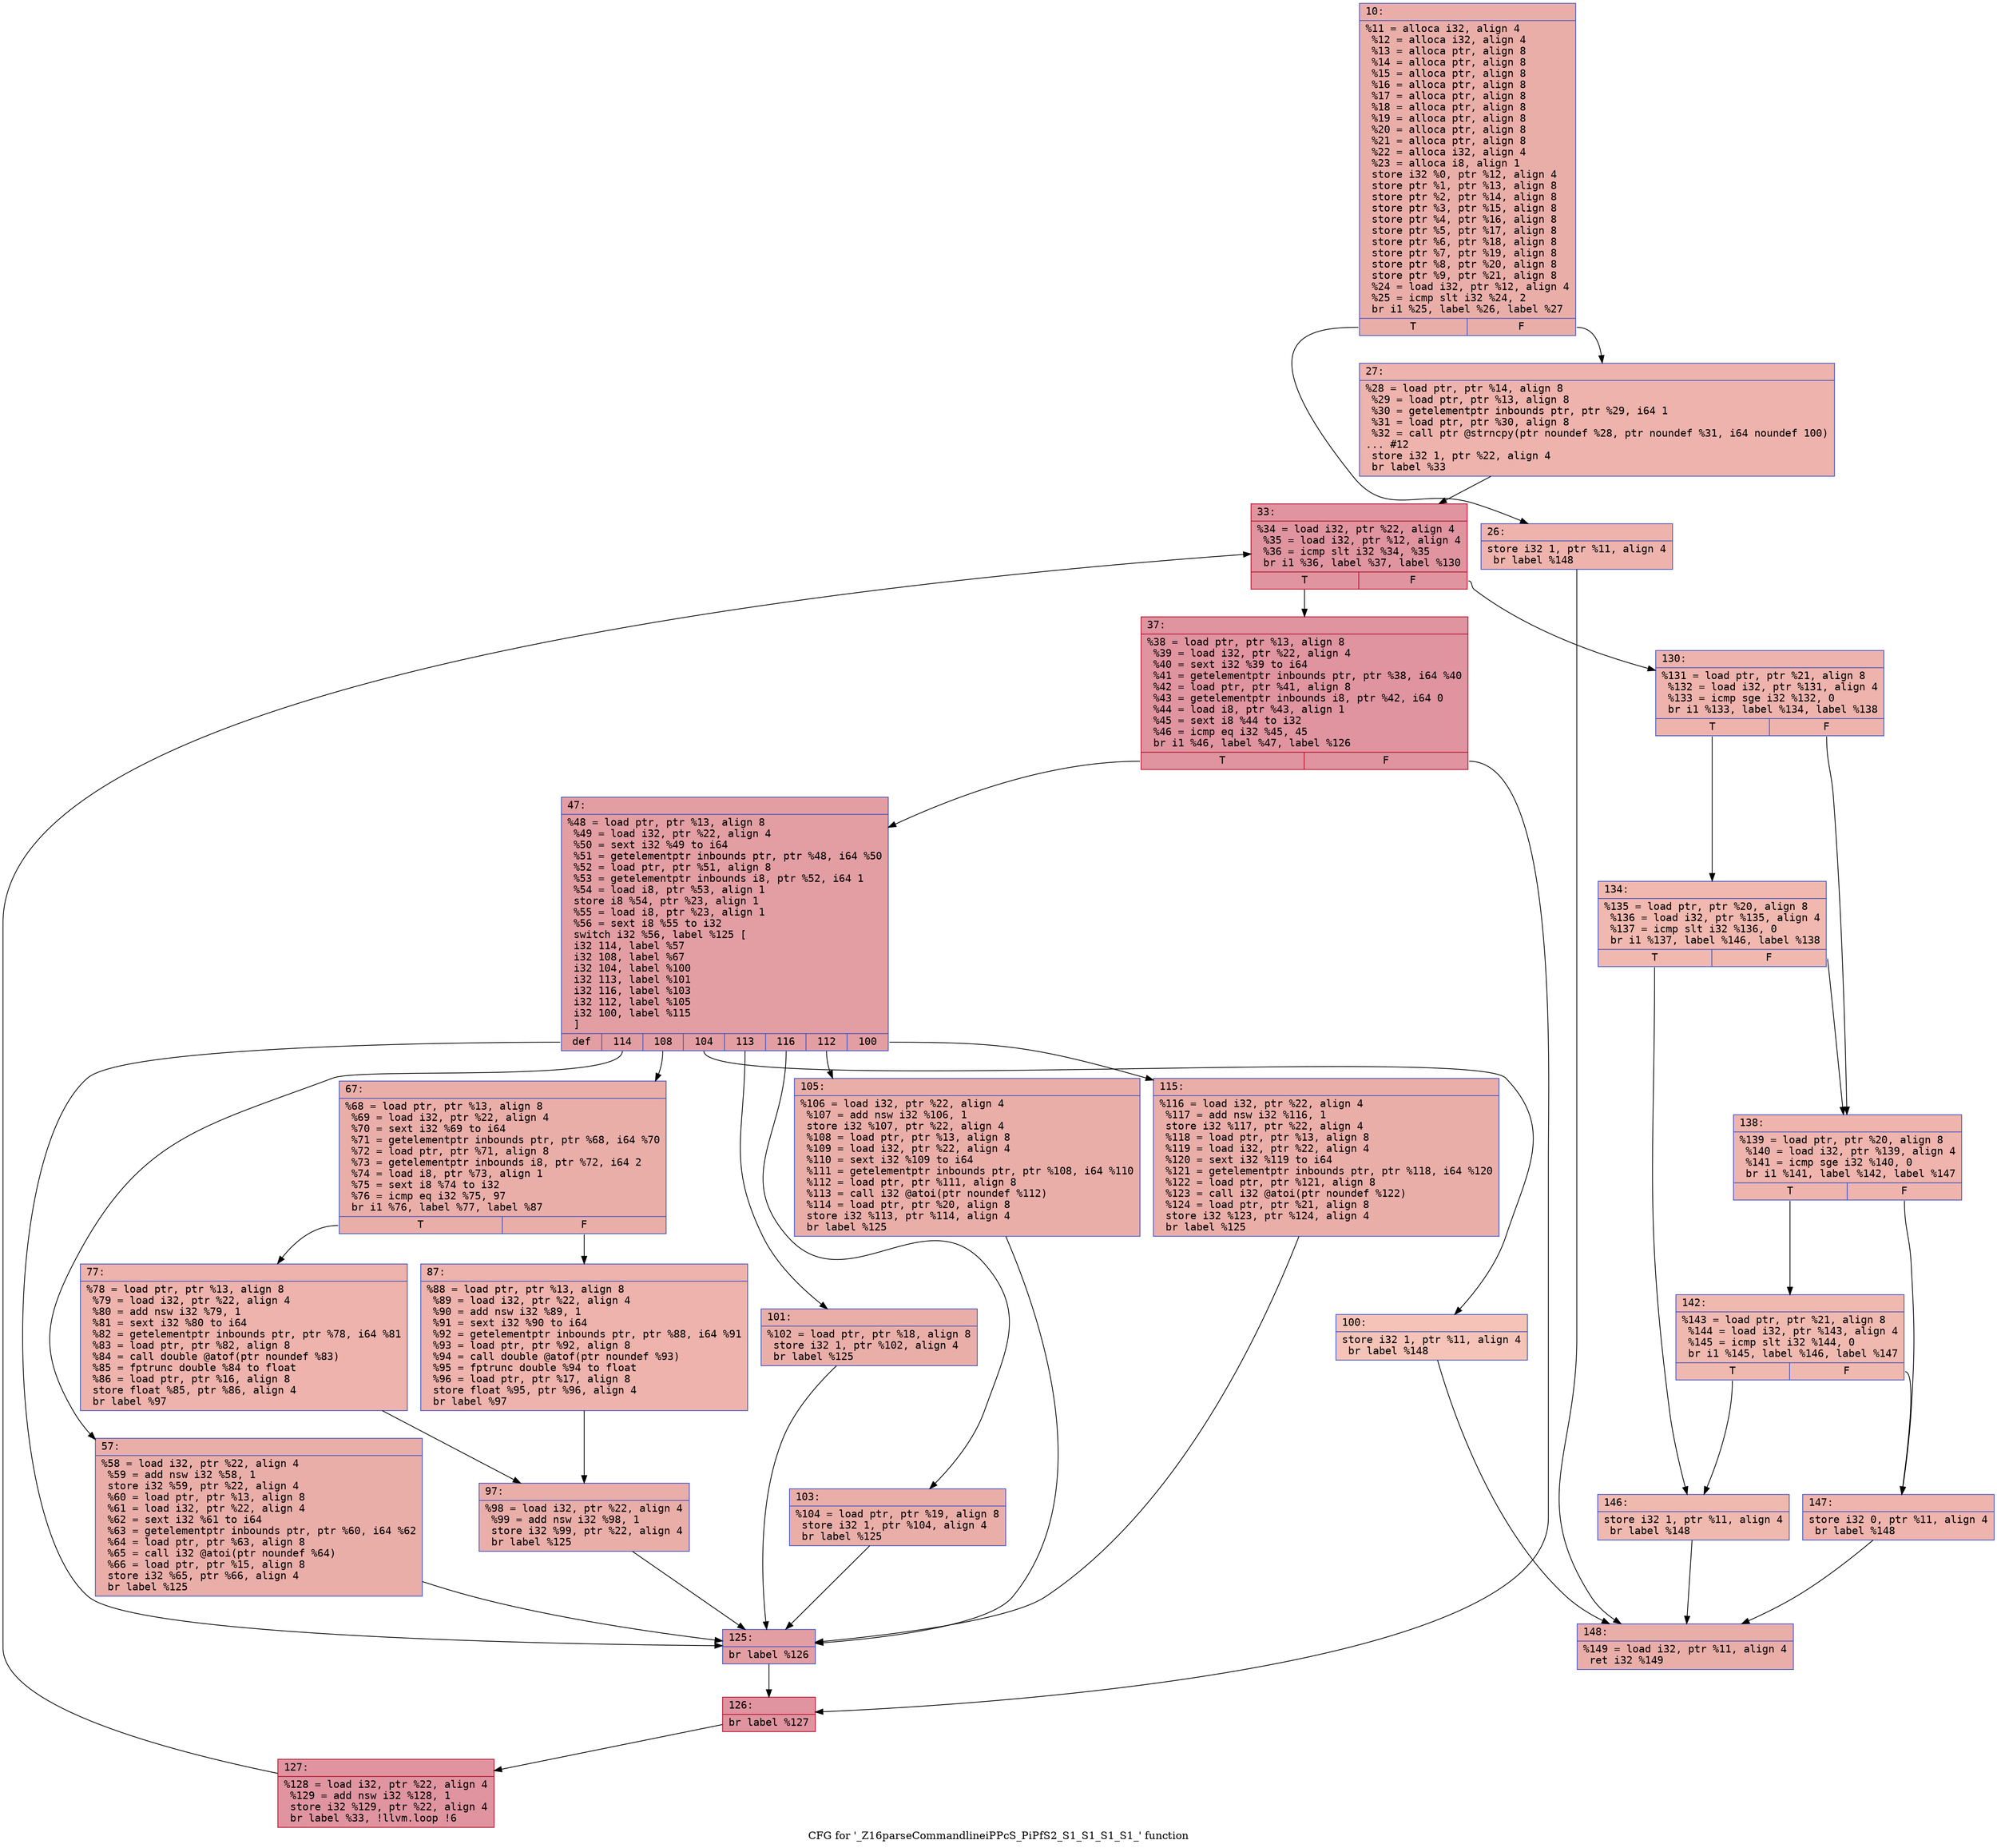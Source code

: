 digraph "CFG for '_Z16parseCommandlineiPPcS_PiPfS2_S1_S1_S1_S1_' function" {
	label="CFG for '_Z16parseCommandlineiPPcS_PiPfS2_S1_S1_S1_S1_' function";

	Node0x60000177cb40 [shape=record,color="#3d50c3ff", style=filled, fillcolor="#d0473d70" fontname="Courier",label="{10:\l|  %11 = alloca i32, align 4\l  %12 = alloca i32, align 4\l  %13 = alloca ptr, align 8\l  %14 = alloca ptr, align 8\l  %15 = alloca ptr, align 8\l  %16 = alloca ptr, align 8\l  %17 = alloca ptr, align 8\l  %18 = alloca ptr, align 8\l  %19 = alloca ptr, align 8\l  %20 = alloca ptr, align 8\l  %21 = alloca ptr, align 8\l  %22 = alloca i32, align 4\l  %23 = alloca i8, align 1\l  store i32 %0, ptr %12, align 4\l  store ptr %1, ptr %13, align 8\l  store ptr %2, ptr %14, align 8\l  store ptr %3, ptr %15, align 8\l  store ptr %4, ptr %16, align 8\l  store ptr %5, ptr %17, align 8\l  store ptr %6, ptr %18, align 8\l  store ptr %7, ptr %19, align 8\l  store ptr %8, ptr %20, align 8\l  store ptr %9, ptr %21, align 8\l  %24 = load i32, ptr %12, align 4\l  %25 = icmp slt i32 %24, 2\l  br i1 %25, label %26, label %27\l|{<s0>T|<s1>F}}"];
	Node0x60000177cb40:s0 -> Node0x60000177cb90[tooltip="10 -> 26\nProbability 50.00%" ];
	Node0x60000177cb40:s1 -> Node0x60000177cbe0[tooltip="10 -> 27\nProbability 50.00%" ];
	Node0x60000177cb90 [shape=record,color="#3d50c3ff", style=filled, fillcolor="#d6524470" fontname="Courier",label="{26:\l|  store i32 1, ptr %11, align 4\l  br label %148\l}"];
	Node0x60000177cb90 -> Node0x60000177d310[tooltip="26 -> 148\nProbability 100.00%" ];
	Node0x60000177cbe0 [shape=record,color="#3d50c3ff", style=filled, fillcolor="#d6524470" fontname="Courier",label="{27:\l|  %28 = load ptr, ptr %14, align 8\l  %29 = load ptr, ptr %13, align 8\l  %30 = getelementptr inbounds ptr, ptr %29, i64 1\l  %31 = load ptr, ptr %30, align 8\l  %32 = call ptr @strncpy(ptr noundef %28, ptr noundef %31, i64 noundef 100)\l... #12\l  store i32 1, ptr %22, align 4\l  br label %33\l}"];
	Node0x60000177cbe0 -> Node0x60000177cc30[tooltip="27 -> 33\nProbability 100.00%" ];
	Node0x60000177cc30 [shape=record,color="#b70d28ff", style=filled, fillcolor="#b70d2870" fontname="Courier",label="{33:\l|  %34 = load i32, ptr %22, align 4\l  %35 = load i32, ptr %12, align 4\l  %36 = icmp slt i32 %34, %35\l  br i1 %36, label %37, label %130\l|{<s0>T|<s1>F}}"];
	Node0x60000177cc30:s0 -> Node0x60000177cc80[tooltip="33 -> 37\nProbability 96.88%" ];
	Node0x60000177cc30:s1 -> Node0x60000177d130[tooltip="33 -> 130\nProbability 3.12%" ];
	Node0x60000177cc80 [shape=record,color="#b70d28ff", style=filled, fillcolor="#b70d2870" fontname="Courier",label="{37:\l|  %38 = load ptr, ptr %13, align 8\l  %39 = load i32, ptr %22, align 4\l  %40 = sext i32 %39 to i64\l  %41 = getelementptr inbounds ptr, ptr %38, i64 %40\l  %42 = load ptr, ptr %41, align 8\l  %43 = getelementptr inbounds i8, ptr %42, i64 0\l  %44 = load i8, ptr %43, align 1\l  %45 = sext i8 %44 to i32\l  %46 = icmp eq i32 %45, 45\l  br i1 %46, label %47, label %126\l|{<s0>T|<s1>F}}"];
	Node0x60000177cc80:s0 -> Node0x60000177ccd0[tooltip="37 -> 47\nProbability 50.00%" ];
	Node0x60000177cc80:s1 -> Node0x60000177d090[tooltip="37 -> 126\nProbability 50.00%" ];
	Node0x60000177ccd0 [shape=record,color="#3d50c3ff", style=filled, fillcolor="#be242e70" fontname="Courier",label="{47:\l|  %48 = load ptr, ptr %13, align 8\l  %49 = load i32, ptr %22, align 4\l  %50 = sext i32 %49 to i64\l  %51 = getelementptr inbounds ptr, ptr %48, i64 %50\l  %52 = load ptr, ptr %51, align 8\l  %53 = getelementptr inbounds i8, ptr %52, i64 1\l  %54 = load i8, ptr %53, align 1\l  store i8 %54, ptr %23, align 1\l  %55 = load i8, ptr %23, align 1\l  %56 = sext i8 %55 to i32\l  switch i32 %56, label %125 [\l    i32 114, label %57\l    i32 108, label %67\l    i32 104, label %100\l    i32 113, label %101\l    i32 116, label %103\l    i32 112, label %105\l    i32 100, label %115\l  ]\l|{<s0>def|<s1>114|<s2>108|<s3>104|<s4>113|<s5>116|<s6>112|<s7>100}}"];
	Node0x60000177ccd0:s0 -> Node0x60000177d040[tooltip="47 -> 125\nProbability 14.22%" ];
	Node0x60000177ccd0:s1 -> Node0x60000177cd20[tooltip="47 -> 57\nProbability 14.22%" ];
	Node0x60000177ccd0:s2 -> Node0x60000177cd70[tooltip="47 -> 67\nProbability 14.22%" ];
	Node0x60000177ccd0:s3 -> Node0x60000177ceb0[tooltip="47 -> 100\nProbability 0.46%" ];
	Node0x60000177ccd0:s4 -> Node0x60000177cf00[tooltip="47 -> 101\nProbability 14.22%" ];
	Node0x60000177ccd0:s5 -> Node0x60000177cf50[tooltip="47 -> 103\nProbability 14.22%" ];
	Node0x60000177ccd0:s6 -> Node0x60000177cfa0[tooltip="47 -> 105\nProbability 14.22%" ];
	Node0x60000177ccd0:s7 -> Node0x60000177cff0[tooltip="47 -> 115\nProbability 14.22%" ];
	Node0x60000177cd20 [shape=record,color="#3d50c3ff", style=filled, fillcolor="#d0473d70" fontname="Courier",label="{57:\l|  %58 = load i32, ptr %22, align 4\l  %59 = add nsw i32 %58, 1\l  store i32 %59, ptr %22, align 4\l  %60 = load ptr, ptr %13, align 8\l  %61 = load i32, ptr %22, align 4\l  %62 = sext i32 %61 to i64\l  %63 = getelementptr inbounds ptr, ptr %60, i64 %62\l  %64 = load ptr, ptr %63, align 8\l  %65 = call i32 @atoi(ptr noundef %64)\l  %66 = load ptr, ptr %15, align 8\l  store i32 %65, ptr %66, align 4\l  br label %125\l}"];
	Node0x60000177cd20 -> Node0x60000177d040[tooltip="57 -> 125\nProbability 100.00%" ];
	Node0x60000177cd70 [shape=record,color="#3d50c3ff", style=filled, fillcolor="#d0473d70" fontname="Courier",label="{67:\l|  %68 = load ptr, ptr %13, align 8\l  %69 = load i32, ptr %22, align 4\l  %70 = sext i32 %69 to i64\l  %71 = getelementptr inbounds ptr, ptr %68, i64 %70\l  %72 = load ptr, ptr %71, align 8\l  %73 = getelementptr inbounds i8, ptr %72, i64 2\l  %74 = load i8, ptr %73, align 1\l  %75 = sext i8 %74 to i32\l  %76 = icmp eq i32 %75, 97\l  br i1 %76, label %77, label %87\l|{<s0>T|<s1>F}}"];
	Node0x60000177cd70:s0 -> Node0x60000177cdc0[tooltip="67 -> 77\nProbability 50.00%" ];
	Node0x60000177cd70:s1 -> Node0x60000177ce10[tooltip="67 -> 87\nProbability 50.00%" ];
	Node0x60000177cdc0 [shape=record,color="#3d50c3ff", style=filled, fillcolor="#d6524470" fontname="Courier",label="{77:\l|  %78 = load ptr, ptr %13, align 8\l  %79 = load i32, ptr %22, align 4\l  %80 = add nsw i32 %79, 1\l  %81 = sext i32 %80 to i64\l  %82 = getelementptr inbounds ptr, ptr %78, i64 %81\l  %83 = load ptr, ptr %82, align 8\l  %84 = call double @atof(ptr noundef %83)\l  %85 = fptrunc double %84 to float\l  %86 = load ptr, ptr %16, align 8\l  store float %85, ptr %86, align 4\l  br label %97\l}"];
	Node0x60000177cdc0 -> Node0x60000177ce60[tooltip="77 -> 97\nProbability 100.00%" ];
	Node0x60000177ce10 [shape=record,color="#3d50c3ff", style=filled, fillcolor="#d6524470" fontname="Courier",label="{87:\l|  %88 = load ptr, ptr %13, align 8\l  %89 = load i32, ptr %22, align 4\l  %90 = add nsw i32 %89, 1\l  %91 = sext i32 %90 to i64\l  %92 = getelementptr inbounds ptr, ptr %88, i64 %91\l  %93 = load ptr, ptr %92, align 8\l  %94 = call double @atof(ptr noundef %93)\l  %95 = fptrunc double %94 to float\l  %96 = load ptr, ptr %17, align 8\l  store float %95, ptr %96, align 4\l  br label %97\l}"];
	Node0x60000177ce10 -> Node0x60000177ce60[tooltip="87 -> 97\nProbability 100.00%" ];
	Node0x60000177ce60 [shape=record,color="#3d50c3ff", style=filled, fillcolor="#d0473d70" fontname="Courier",label="{97:\l|  %98 = load i32, ptr %22, align 4\l  %99 = add nsw i32 %98, 1\l  store i32 %99, ptr %22, align 4\l  br label %125\l}"];
	Node0x60000177ce60 -> Node0x60000177d040[tooltip="97 -> 125\nProbability 100.00%" ];
	Node0x60000177ceb0 [shape=record,color="#3d50c3ff", style=filled, fillcolor="#e8765c70" fontname="Courier",label="{100:\l|  store i32 1, ptr %11, align 4\l  br label %148\l}"];
	Node0x60000177ceb0 -> Node0x60000177d310[tooltip="100 -> 148\nProbability 100.00%" ];
	Node0x60000177cf00 [shape=record,color="#3d50c3ff", style=filled, fillcolor="#d0473d70" fontname="Courier",label="{101:\l|  %102 = load ptr, ptr %18, align 8\l  store i32 1, ptr %102, align 4\l  br label %125\l}"];
	Node0x60000177cf00 -> Node0x60000177d040[tooltip="101 -> 125\nProbability 100.00%" ];
	Node0x60000177cf50 [shape=record,color="#3d50c3ff", style=filled, fillcolor="#d0473d70" fontname="Courier",label="{103:\l|  %104 = load ptr, ptr %19, align 8\l  store i32 1, ptr %104, align 4\l  br label %125\l}"];
	Node0x60000177cf50 -> Node0x60000177d040[tooltip="103 -> 125\nProbability 100.00%" ];
	Node0x60000177cfa0 [shape=record,color="#3d50c3ff", style=filled, fillcolor="#d0473d70" fontname="Courier",label="{105:\l|  %106 = load i32, ptr %22, align 4\l  %107 = add nsw i32 %106, 1\l  store i32 %107, ptr %22, align 4\l  %108 = load ptr, ptr %13, align 8\l  %109 = load i32, ptr %22, align 4\l  %110 = sext i32 %109 to i64\l  %111 = getelementptr inbounds ptr, ptr %108, i64 %110\l  %112 = load ptr, ptr %111, align 8\l  %113 = call i32 @atoi(ptr noundef %112)\l  %114 = load ptr, ptr %20, align 8\l  store i32 %113, ptr %114, align 4\l  br label %125\l}"];
	Node0x60000177cfa0 -> Node0x60000177d040[tooltip="105 -> 125\nProbability 100.00%" ];
	Node0x60000177cff0 [shape=record,color="#3d50c3ff", style=filled, fillcolor="#d0473d70" fontname="Courier",label="{115:\l|  %116 = load i32, ptr %22, align 4\l  %117 = add nsw i32 %116, 1\l  store i32 %117, ptr %22, align 4\l  %118 = load ptr, ptr %13, align 8\l  %119 = load i32, ptr %22, align 4\l  %120 = sext i32 %119 to i64\l  %121 = getelementptr inbounds ptr, ptr %118, i64 %120\l  %122 = load ptr, ptr %121, align 8\l  %123 = call i32 @atoi(ptr noundef %122)\l  %124 = load ptr, ptr %21, align 8\l  store i32 %123, ptr %124, align 4\l  br label %125\l}"];
	Node0x60000177cff0 -> Node0x60000177d040[tooltip="115 -> 125\nProbability 100.00%" ];
	Node0x60000177d040 [shape=record,color="#3d50c3ff", style=filled, fillcolor="#be242e70" fontname="Courier",label="{125:\l|  br label %126\l}"];
	Node0x60000177d040 -> Node0x60000177d090[tooltip="125 -> 126\nProbability 100.00%" ];
	Node0x60000177d090 [shape=record,color="#b70d28ff", style=filled, fillcolor="#b70d2870" fontname="Courier",label="{126:\l|  br label %127\l}"];
	Node0x60000177d090 -> Node0x60000177d0e0[tooltip="126 -> 127\nProbability 100.00%" ];
	Node0x60000177d0e0 [shape=record,color="#b70d28ff", style=filled, fillcolor="#b70d2870" fontname="Courier",label="{127:\l|  %128 = load i32, ptr %22, align 4\l  %129 = add nsw i32 %128, 1\l  store i32 %129, ptr %22, align 4\l  br label %33, !llvm.loop !6\l}"];
	Node0x60000177d0e0 -> Node0x60000177cc30[tooltip="127 -> 33\nProbability 100.00%" ];
	Node0x60000177d130 [shape=record,color="#3d50c3ff", style=filled, fillcolor="#d6524470" fontname="Courier",label="{130:\l|  %131 = load ptr, ptr %21, align 8\l  %132 = load i32, ptr %131, align 4\l  %133 = icmp sge i32 %132, 0\l  br i1 %133, label %134, label %138\l|{<s0>T|<s1>F}}"];
	Node0x60000177d130:s0 -> Node0x60000177d180[tooltip="130 -> 134\nProbability 50.00%" ];
	Node0x60000177d130:s1 -> Node0x60000177d1d0[tooltip="130 -> 138\nProbability 50.00%" ];
	Node0x60000177d180 [shape=record,color="#3d50c3ff", style=filled, fillcolor="#dc5d4a70" fontname="Courier",label="{134:\l|  %135 = load ptr, ptr %20, align 8\l  %136 = load i32, ptr %135, align 4\l  %137 = icmp slt i32 %136, 0\l  br i1 %137, label %146, label %138\l|{<s0>T|<s1>F}}"];
	Node0x60000177d180:s0 -> Node0x60000177d270[tooltip="134 -> 146\nProbability 37.50%" ];
	Node0x60000177d180:s1 -> Node0x60000177d1d0[tooltip="134 -> 138\nProbability 62.50%" ];
	Node0x60000177d1d0 [shape=record,color="#3d50c3ff", style=filled, fillcolor="#d8564670" fontname="Courier",label="{138:\l|  %139 = load ptr, ptr %20, align 8\l  %140 = load i32, ptr %139, align 4\l  %141 = icmp sge i32 %140, 0\l  br i1 %141, label %142, label %147\l|{<s0>T|<s1>F}}"];
	Node0x60000177d1d0:s0 -> Node0x60000177d220[tooltip="138 -> 142\nProbability 50.00%" ];
	Node0x60000177d1d0:s1 -> Node0x60000177d2c0[tooltip="138 -> 147\nProbability 50.00%" ];
	Node0x60000177d220 [shape=record,color="#3d50c3ff", style=filled, fillcolor="#de614d70" fontname="Courier",label="{142:\l|  %143 = load ptr, ptr %21, align 8\l  %144 = load i32, ptr %143, align 4\l  %145 = icmp slt i32 %144, 0\l  br i1 %145, label %146, label %147\l|{<s0>T|<s1>F}}"];
	Node0x60000177d220:s0 -> Node0x60000177d270[tooltip="142 -> 146\nProbability 37.50%" ];
	Node0x60000177d220:s1 -> Node0x60000177d2c0[tooltip="142 -> 147\nProbability 62.50%" ];
	Node0x60000177d270 [shape=record,color="#3d50c3ff", style=filled, fillcolor="#de614d70" fontname="Courier",label="{146:\l|  store i32 1, ptr %11, align 4\l  br label %148\l}"];
	Node0x60000177d270 -> Node0x60000177d310[tooltip="146 -> 148\nProbability 100.00%" ];
	Node0x60000177d2c0 [shape=record,color="#3d50c3ff", style=filled, fillcolor="#d8564670" fontname="Courier",label="{147:\l|  store i32 0, ptr %11, align 4\l  br label %148\l}"];
	Node0x60000177d2c0 -> Node0x60000177d310[tooltip="147 -> 148\nProbability 100.00%" ];
	Node0x60000177d310 [shape=record,color="#3d50c3ff", style=filled, fillcolor="#d0473d70" fontname="Courier",label="{148:\l|  %149 = load i32, ptr %11, align 4\l  ret i32 %149\l}"];
}

